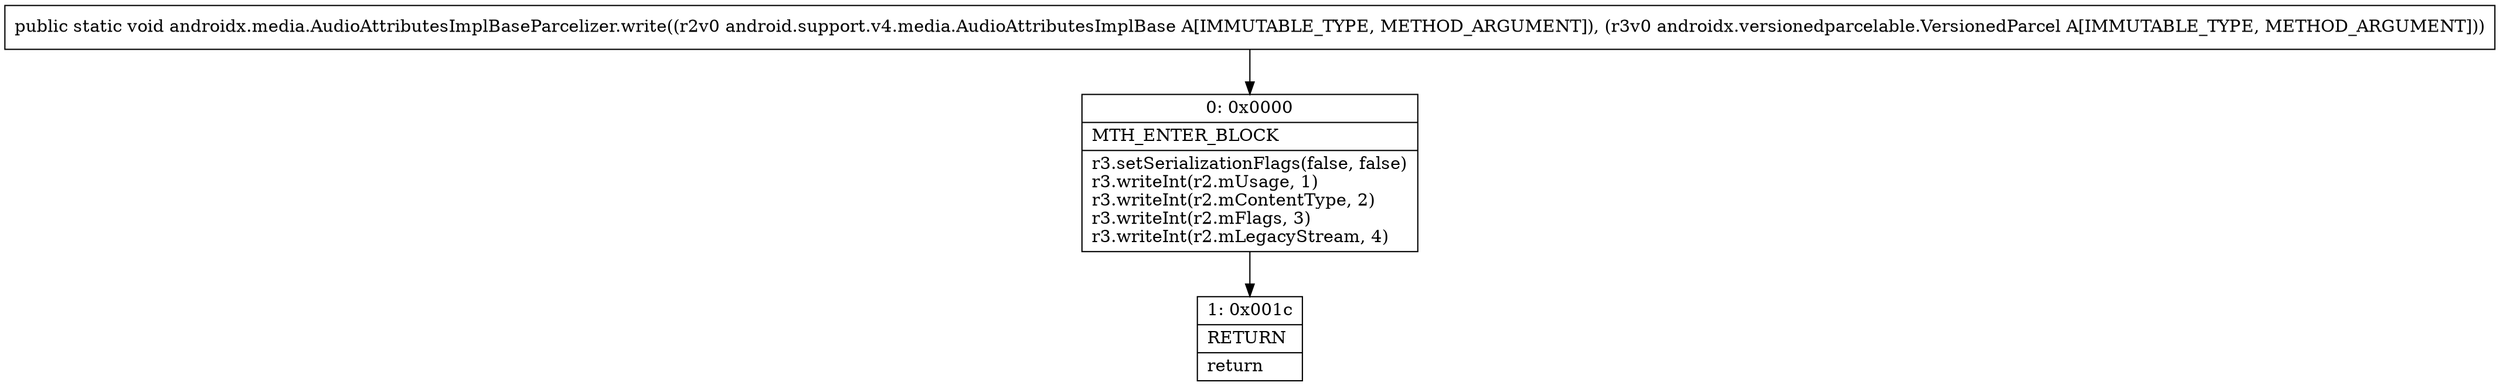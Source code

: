 digraph "CFG forandroidx.media.AudioAttributesImplBaseParcelizer.write(Landroid\/support\/v4\/media\/AudioAttributesImplBase;Landroidx\/versionedparcelable\/VersionedParcel;)V" {
Node_0 [shape=record,label="{0\:\ 0x0000|MTH_ENTER_BLOCK\l|r3.setSerializationFlags(false, false)\lr3.writeInt(r2.mUsage, 1)\lr3.writeInt(r2.mContentType, 2)\lr3.writeInt(r2.mFlags, 3)\lr3.writeInt(r2.mLegacyStream, 4)\l}"];
Node_1 [shape=record,label="{1\:\ 0x001c|RETURN\l|return\l}"];
MethodNode[shape=record,label="{public static void androidx.media.AudioAttributesImplBaseParcelizer.write((r2v0 android.support.v4.media.AudioAttributesImplBase A[IMMUTABLE_TYPE, METHOD_ARGUMENT]), (r3v0 androidx.versionedparcelable.VersionedParcel A[IMMUTABLE_TYPE, METHOD_ARGUMENT])) }"];
MethodNode -> Node_0;
Node_0 -> Node_1;
}

